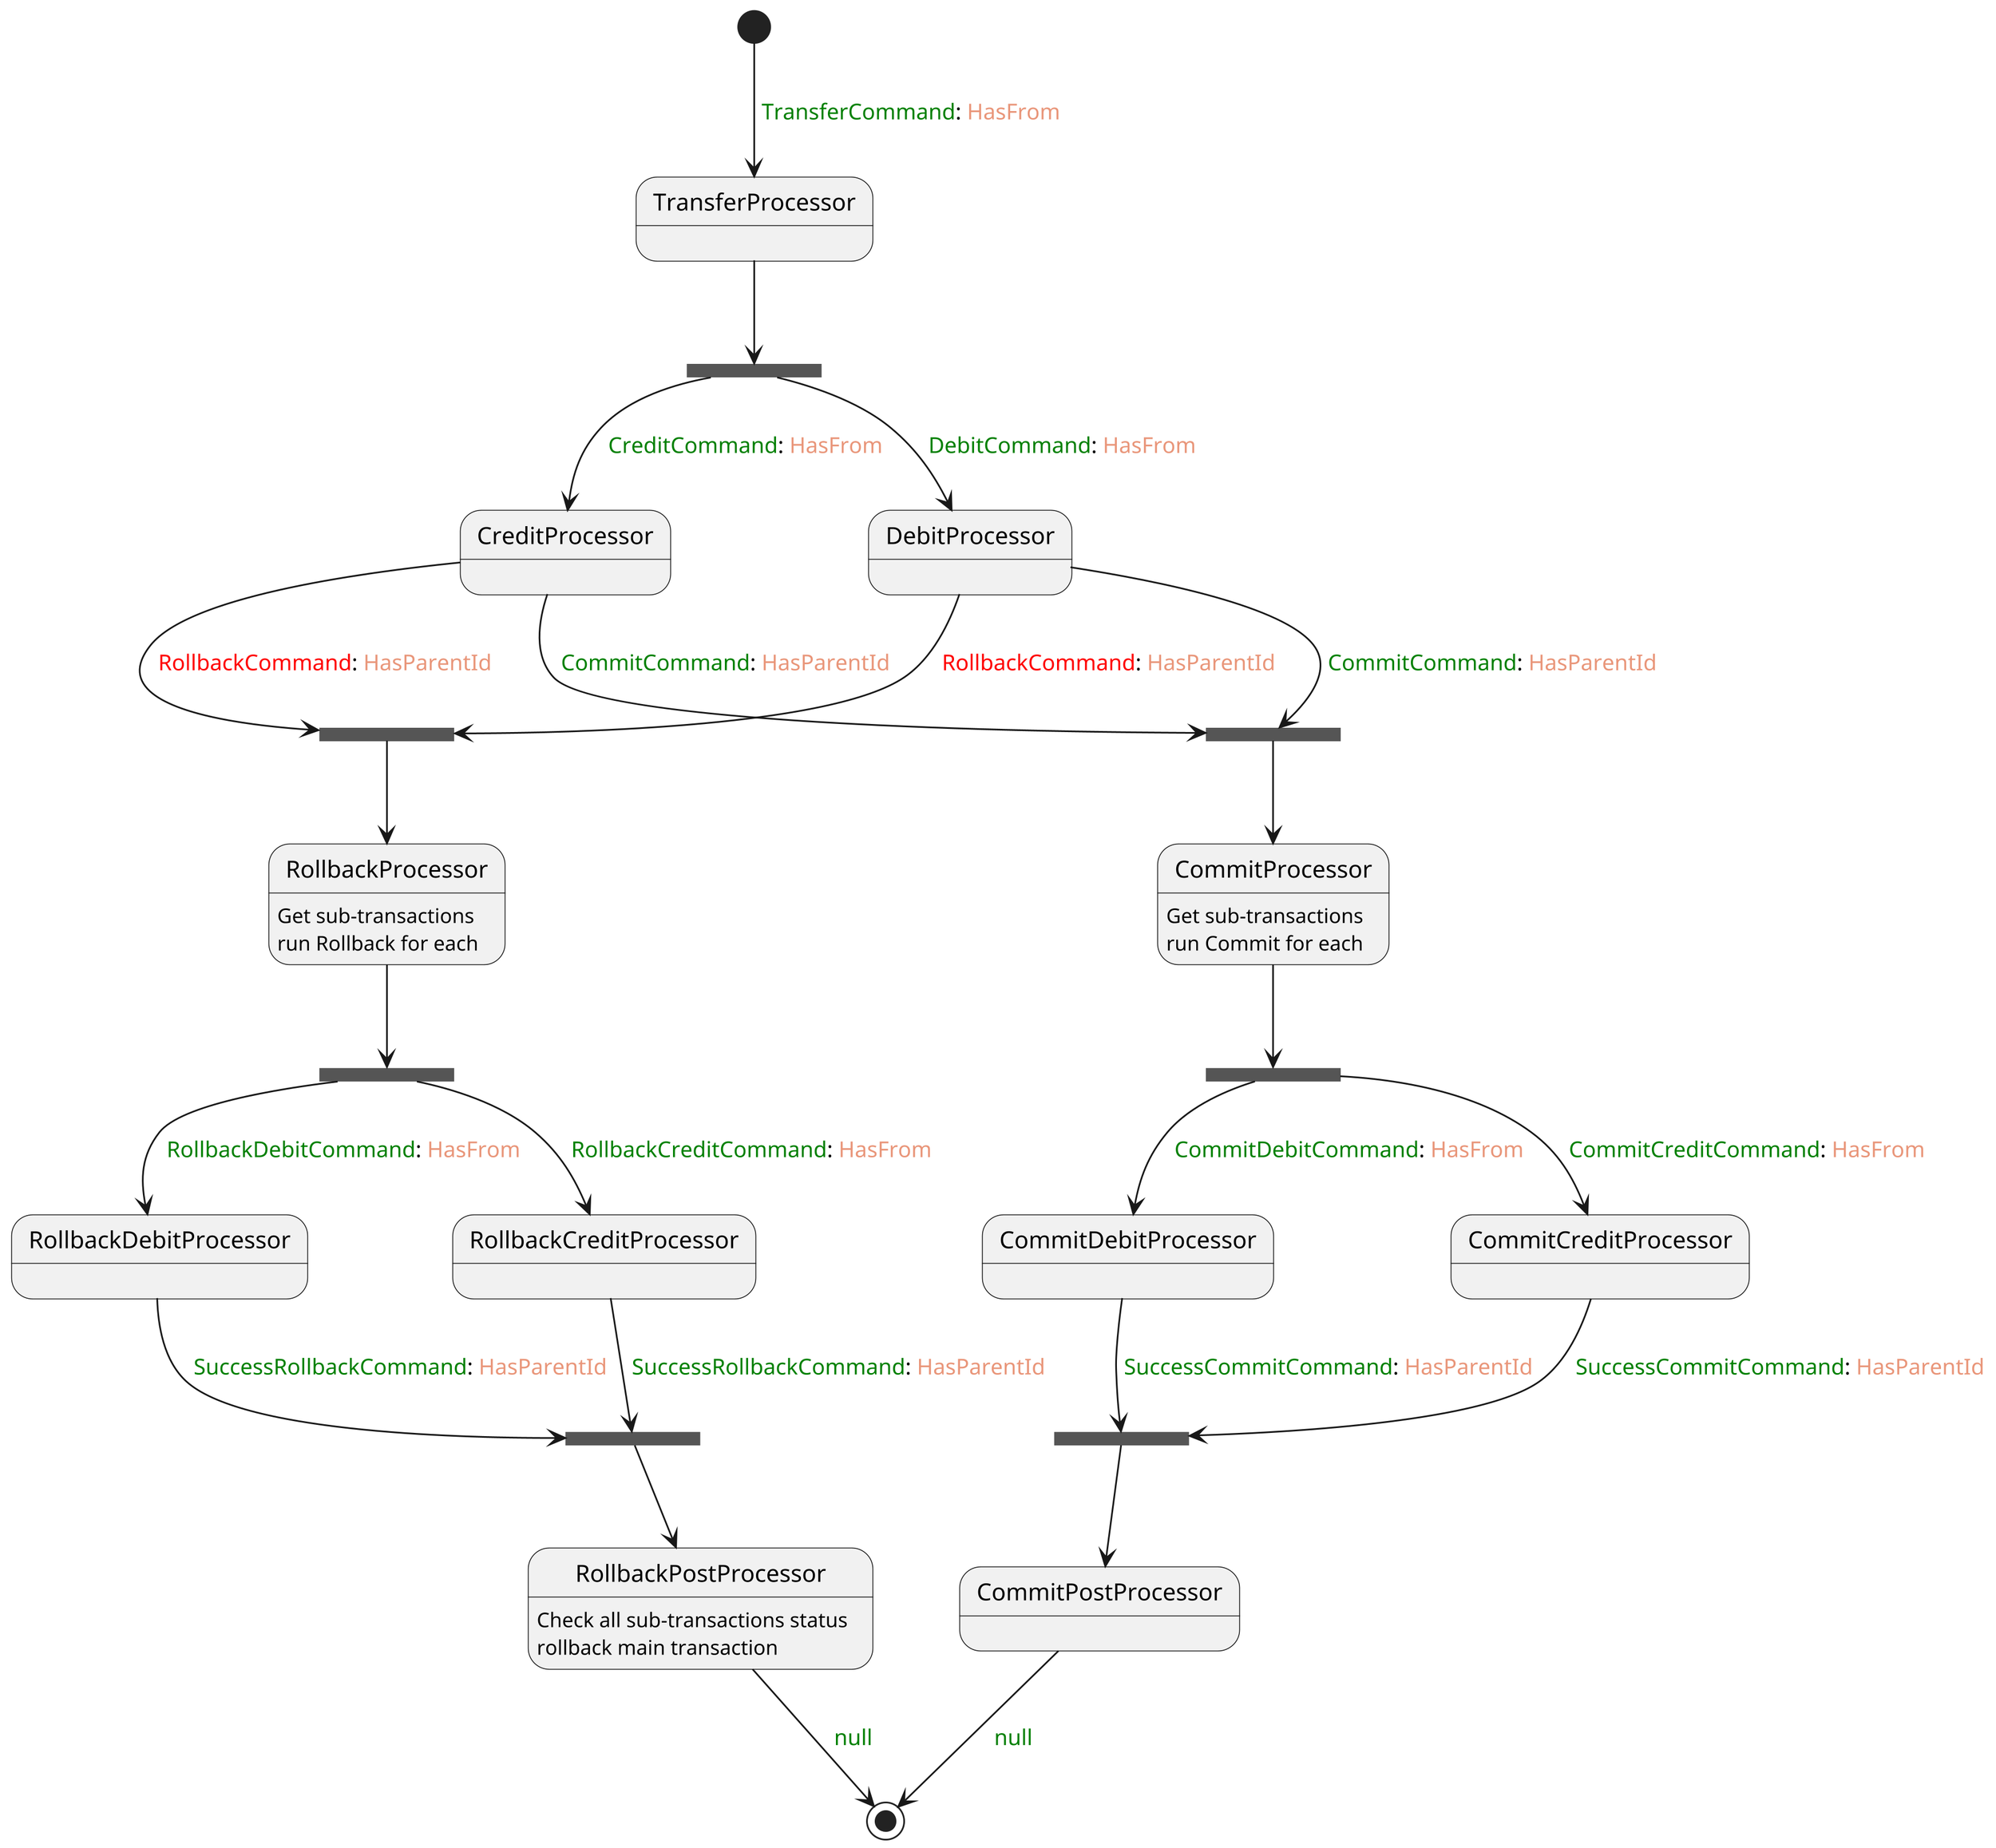 @startuml
skinparam dpi 300
!define success(x) <color:green> x</color>
!define failure(x) <color:red> x</color>
!define implements(x) :<color:darksalmon> x</color>
' other tags available:
' <i></i>
' <back:COLOR></color>, where color is a color name or html color code
' (#FFAACC)
' see: http://plantuml.com/classes.html#More
hide methods
hide stereotypes

state transfer_fork <<fork>>
state transfer_join_succ <<join>>
state transfer_join_fail <<join>>
state rollback_fork <<fork>>
state rollback_join <<join>>
state commit_fork <<fork>>
state commit_join <<join>>
state CommitProcessor: Get sub-transactions\nrun Commit for each
state RollbackProcessor: Get sub-transactions\nrun Rollback for each
state RollbackPostProcessor: Check all sub-transactions status\nrollback main transaction

[*] --> TransferProcessor: success(TransferCommand)implements(HasFrom)
TransferProcessor --> transfer_fork
transfer_fork --> CreditProcessor : success(CreditCommand)implements(HasFrom)
transfer_fork --> DebitProcessor : success(DebitCommand)implements(HasFrom)

CreditProcessor --> transfer_join_succ: success(CommitCommand)implements(HasParentId)
DebitProcessor --> transfer_join_succ: success(CommitCommand)implements(HasParentId)

transfer_join_succ --> CommitProcessor
CommitProcessor --> commit_fork
commit_fork --> CommitDebitProcessor: success(CommitDebitCommand)implements(HasFrom)
commit_fork --> CommitCreditProcessor: success(CommitCreditCommand)implements(HasFrom)
CommitDebitProcessor --> commit_join: success(SuccessCommitCommand)implements(HasParentId)
CommitCreditProcessor --> commit_join: success(SuccessCommitCommand)implements(HasParentId)
commit_join --> CommitPostProcessor
CommitPostProcessor --> [*]: success(null)

transfer_join_fail --> RollbackProcessor
RollbackProcessor --> rollback_fork
rollback_fork --> RollbackDebitProcessor:  success(RollbackDebitCommand)implements(HasFrom)
rollback_fork --> RollbackCreditProcessor: success(RollbackCreditCommand)implements(HasFrom)

RollbackDebitProcessor --> rollback_join: success(SuccessRollbackCommand)implements(HasParentId)
RollbackCreditProcessor --> rollback_join: success(SuccessRollbackCommand)implements(HasParentId)

rollback_join --> RollbackPostProcessor
RollbackPostProcessor --> [*]: success(null)

' Fail path
'TransferProcessor -> [*]: failure(null)
CreditProcessor --> transfer_join_fail: failure(RollbackCommand)implements(HasParentId)
DebitProcessor --> transfer_join_fail: failure(RollbackCommand)implements(HasParentId)
'
'CommitProcessor --> transfer_join_fail: failure(RollbackCommand)
'CommitCreditProcessor --> transfer_join_fail: failure(RollbackCommand)
'CommitDebitProcessor --> transfer_join_fail: failure(RollbackCommand)
'CommitPostProcessor --> CommitPostProcessor: failure(RetryCommand)
'
'RollbackProcessor -> RollbackProcessor: failure(RetryCommand)
'RollbackCreditProcessor -> RollbackCreditProcessor: failure(RetryCommand)
'RollbackDebitProcessor -> RollbackDebitProcessor: failure(RetryCommand)
'RollbackPostProcessor -> RollbackPostProcessor: failure(RetryCommand)
@enduml
